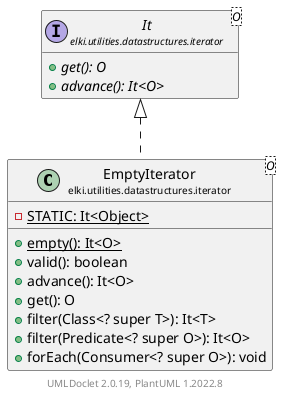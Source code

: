 @startuml
    remove .*\.(Instance|Par|Parameterizer|Factory)$
    set namespaceSeparator none
    hide empty fields
    hide empty methods

    class "<size:14>EmptyIterator\n<size:10>elki.utilities.datastructures.iterator" as elki.utilities.datastructures.iterator.EmptyIterator<O> [[EmptyIterator.html]] {
        {static} -STATIC: It<Object>
        {static} +empty(): It<O>
        +valid(): boolean
        +advance(): It<O>
        +get(): O
        +filter(Class<? super T>): It<T>
        +filter(Predicate<? super O>): It<O>
        +forEach(Consumer<? super O>): void
    }

    interface "<size:14>It\n<size:10>elki.utilities.datastructures.iterator" as elki.utilities.datastructures.iterator.It<O> [[It.html]] {
        {abstract} +get(): O
        {abstract} +advance(): It<O>
    }

    elki.utilities.datastructures.iterator.It <|.. elki.utilities.datastructures.iterator.EmptyIterator

    center footer UMLDoclet 2.0.19, PlantUML 1.2022.8
@enduml
